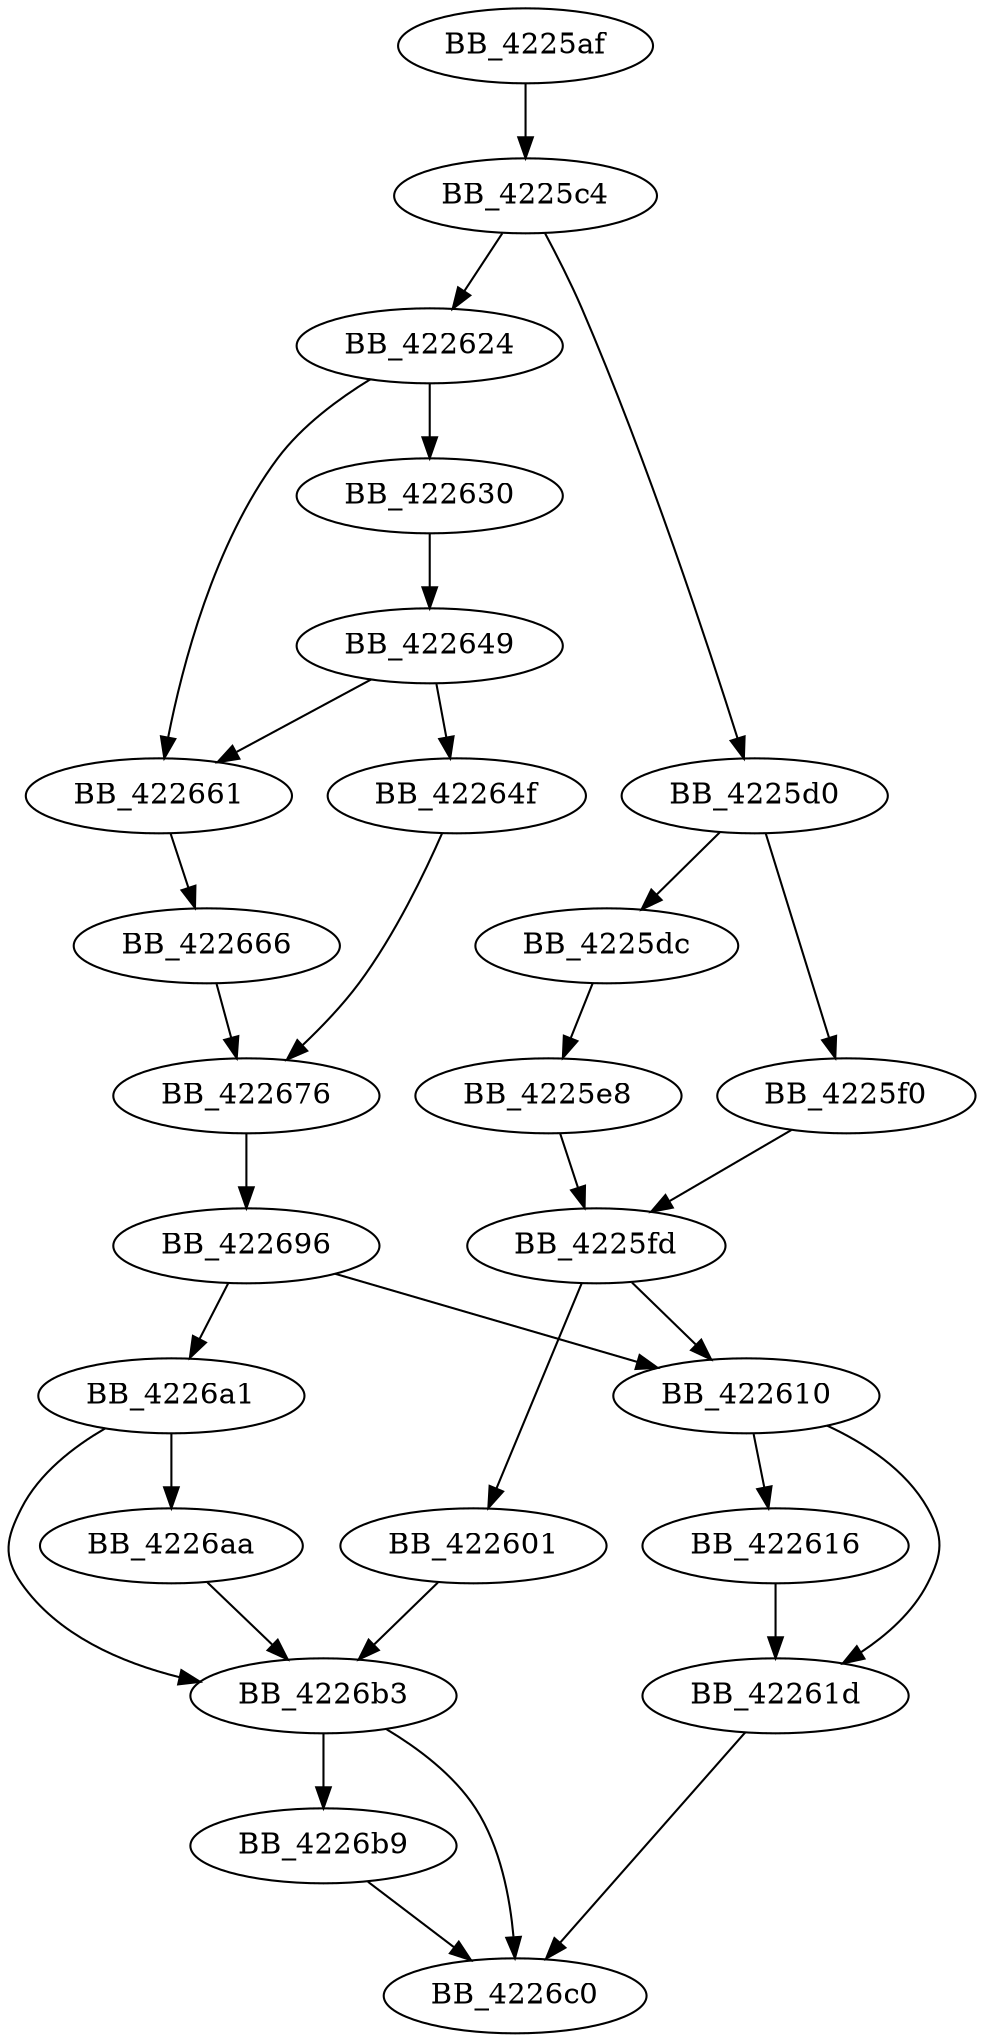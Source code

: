 DiGraph __tolower_l{
BB_4225af->BB_4225c4
BB_4225c4->BB_4225d0
BB_4225c4->BB_422624
BB_4225d0->BB_4225dc
BB_4225d0->BB_4225f0
BB_4225dc->BB_4225e8
BB_4225e8->BB_4225fd
BB_4225f0->BB_4225fd
BB_4225fd->BB_422601
BB_4225fd->BB_422610
BB_422601->BB_4226b3
BB_422610->BB_422616
BB_422610->BB_42261d
BB_422616->BB_42261d
BB_42261d->BB_4226c0
BB_422624->BB_422630
BB_422624->BB_422661
BB_422630->BB_422649
BB_422649->BB_42264f
BB_422649->BB_422661
BB_42264f->BB_422676
BB_422661->BB_422666
BB_422666->BB_422676
BB_422676->BB_422696
BB_422696->BB_422610
BB_422696->BB_4226a1
BB_4226a1->BB_4226aa
BB_4226a1->BB_4226b3
BB_4226aa->BB_4226b3
BB_4226b3->BB_4226b9
BB_4226b3->BB_4226c0
BB_4226b9->BB_4226c0
}
